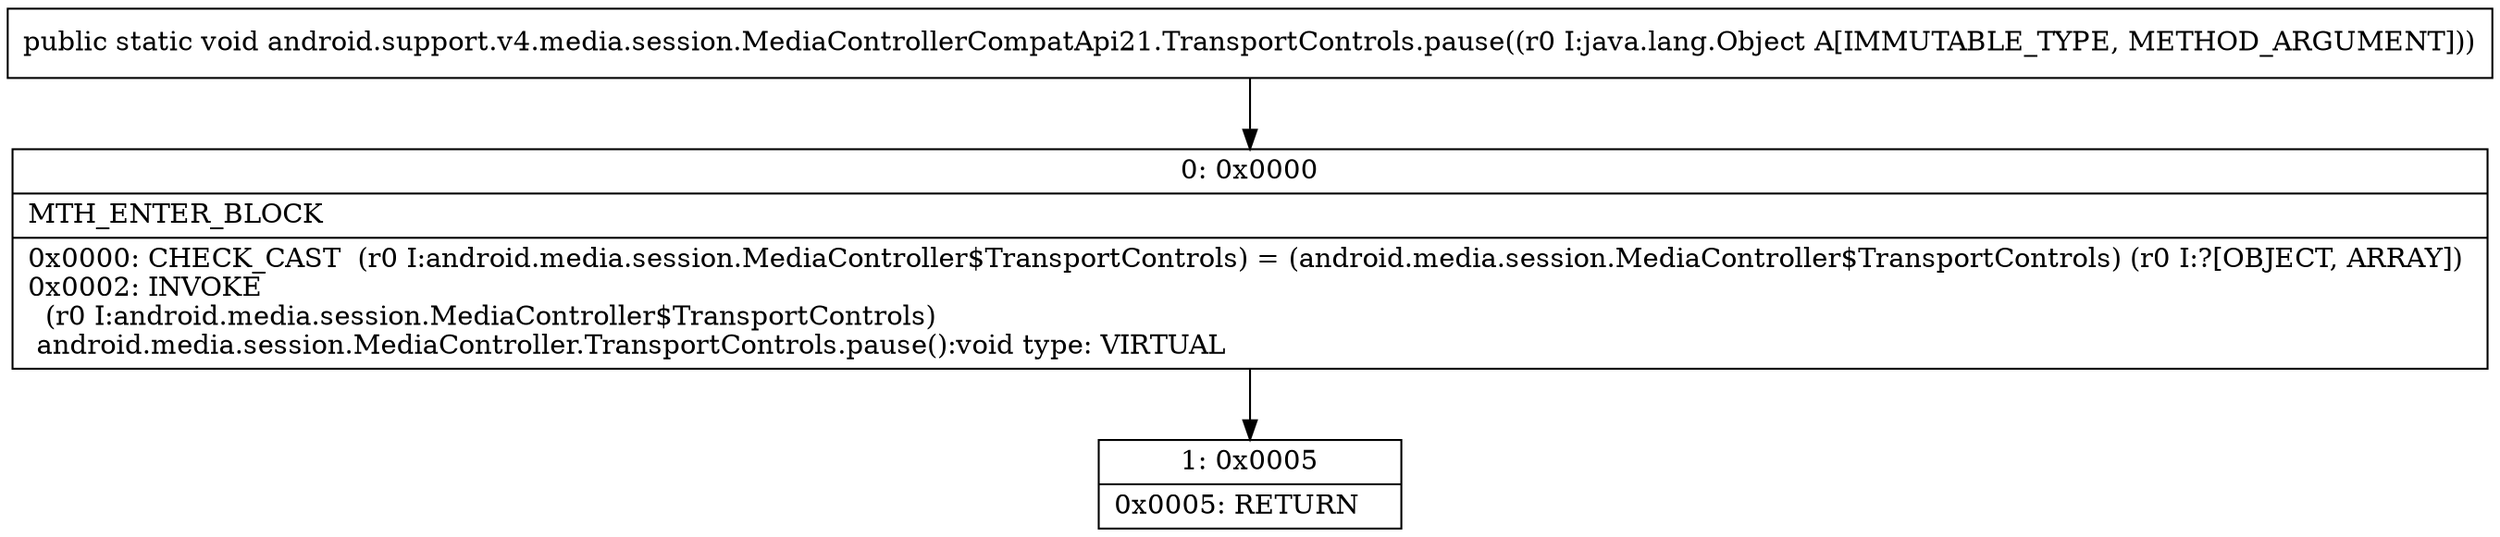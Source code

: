 digraph "CFG forandroid.support.v4.media.session.MediaControllerCompatApi21.TransportControls.pause(Ljava\/lang\/Object;)V" {
Node_0 [shape=record,label="{0\:\ 0x0000|MTH_ENTER_BLOCK\l|0x0000: CHECK_CAST  (r0 I:android.media.session.MediaController$TransportControls) = (android.media.session.MediaController$TransportControls) (r0 I:?[OBJECT, ARRAY]) \l0x0002: INVOKE  \l  (r0 I:android.media.session.MediaController$TransportControls)\l android.media.session.MediaController.TransportControls.pause():void type: VIRTUAL \l}"];
Node_1 [shape=record,label="{1\:\ 0x0005|0x0005: RETURN   \l}"];
MethodNode[shape=record,label="{public static void android.support.v4.media.session.MediaControllerCompatApi21.TransportControls.pause((r0 I:java.lang.Object A[IMMUTABLE_TYPE, METHOD_ARGUMENT])) }"];
MethodNode -> Node_0;
Node_0 -> Node_1;
}


